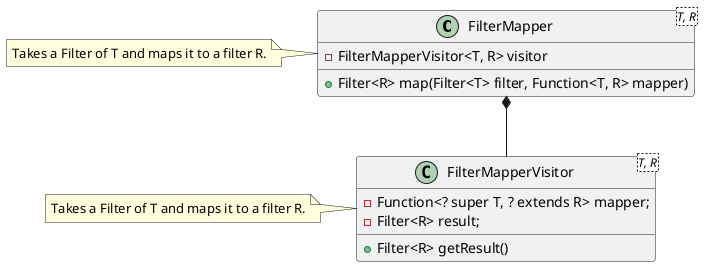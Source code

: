@startuml
class FilterMapper<T, R> {
    - FilterMapperVisitor<T, R> visitor
    + Filter<R> map(Filter<T> filter, Function<T, R> mapper)
}
note left of FilterMapper
    Takes a Filter of T and maps it to a filter R.
end note

class FilterMapperVisitor<T, R> {
    - Function<? super T, ? extends R> mapper;
    - Filter<R> result;
    + Filter<R> getResult()
}
note left of FilterMapperVisitor
    Takes a Filter of T and maps it to a filter R.
end note
FilterMapper *-- FilterMapperVisitor
@enduml
